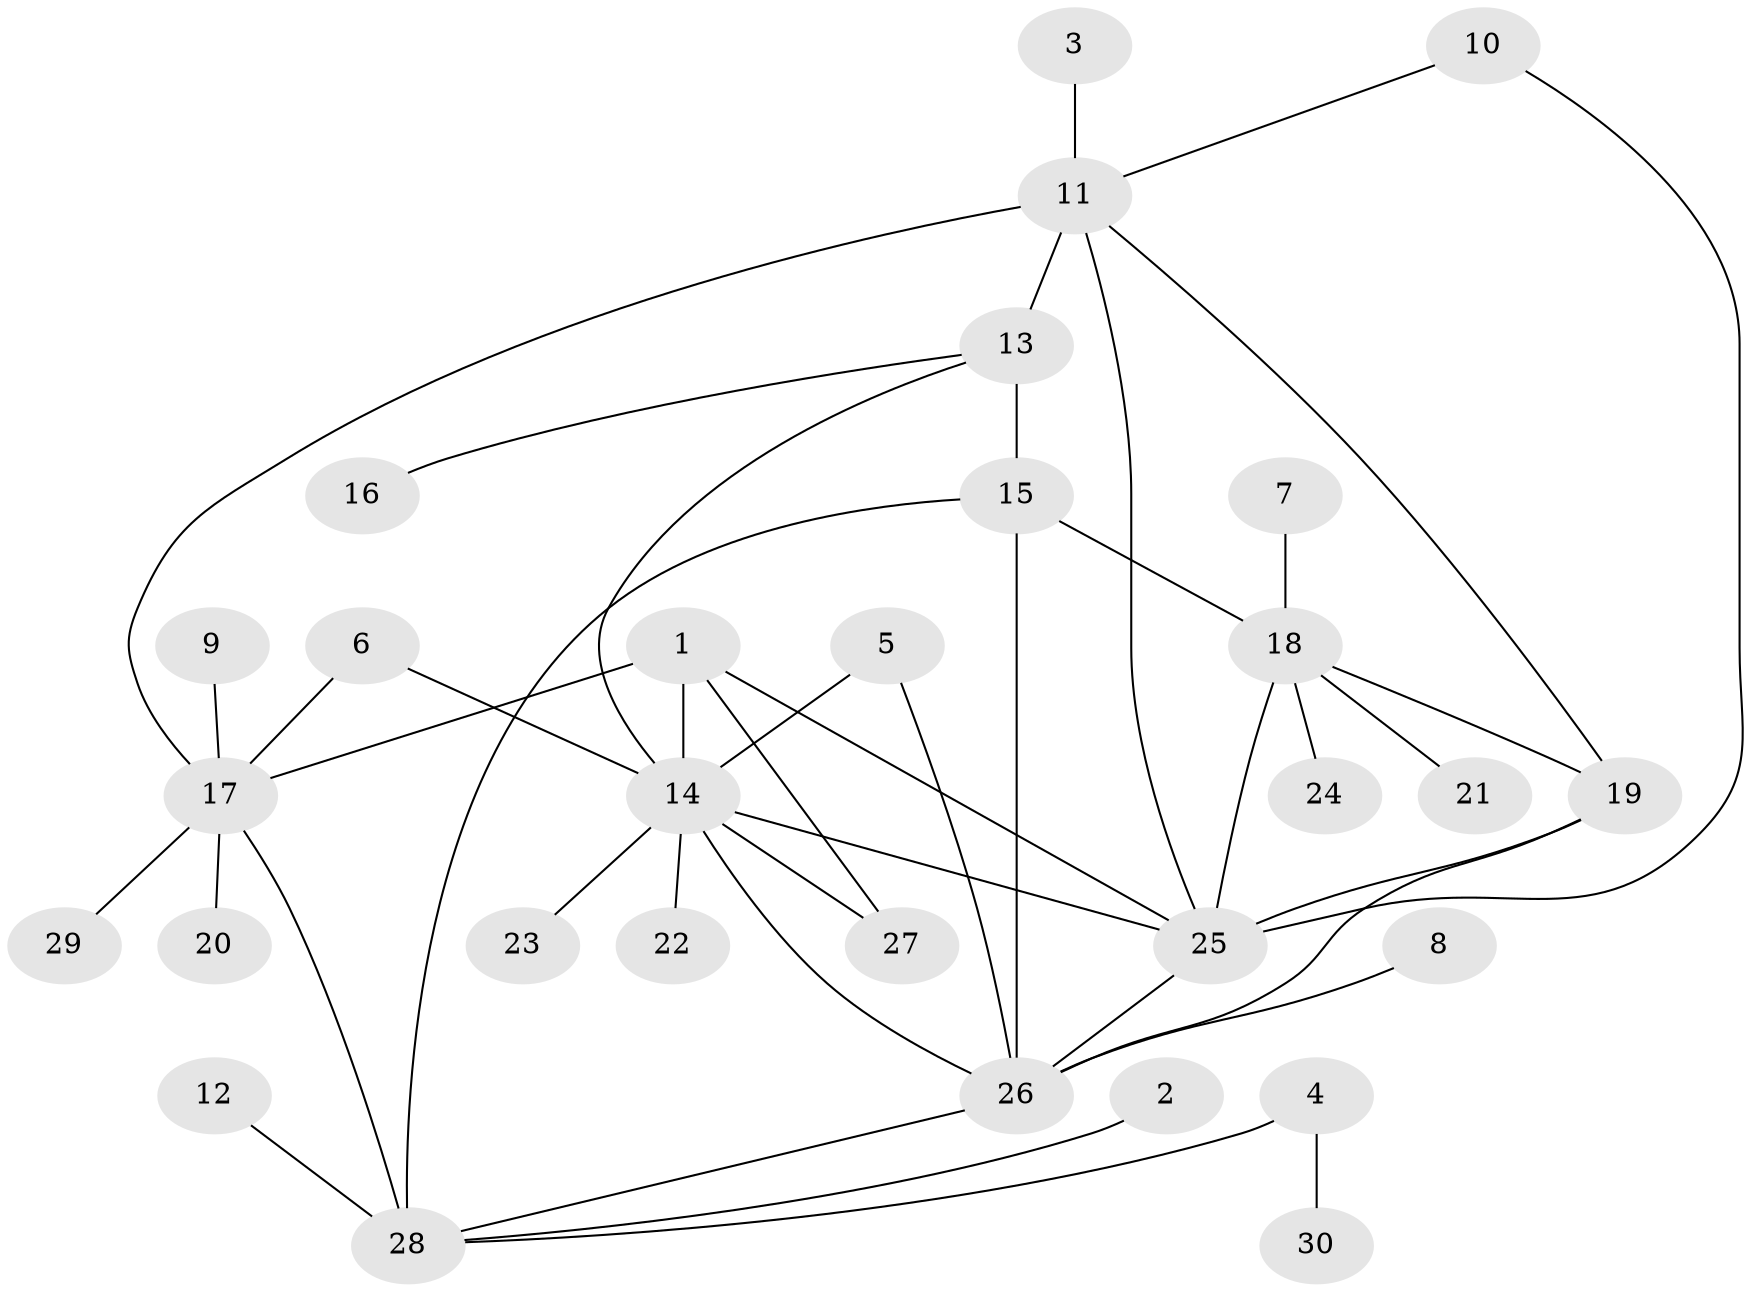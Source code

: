 // original degree distribution, {5: 0.03333333333333333, 4: 0.03333333333333333, 8: 0.03333333333333333, 9: 0.03333333333333333, 7: 0.016666666666666666, 3: 0.08333333333333333, 11: 0.016666666666666666, 10: 0.016666666666666666, 6: 0.016666666666666666, 1: 0.5166666666666667, 2: 0.2}
// Generated by graph-tools (version 1.1) at 2025/02/03/09/25 03:02:40]
// undirected, 30 vertices, 44 edges
graph export_dot {
graph [start="1"]
  node [color=gray90,style=filled];
  1;
  2;
  3;
  4;
  5;
  6;
  7;
  8;
  9;
  10;
  11;
  12;
  13;
  14;
  15;
  16;
  17;
  18;
  19;
  20;
  21;
  22;
  23;
  24;
  25;
  26;
  27;
  28;
  29;
  30;
  1 -- 14 [weight=1.0];
  1 -- 17 [weight=2.0];
  1 -- 25 [weight=1.0];
  1 -- 27 [weight=1.0];
  2 -- 28 [weight=1.0];
  3 -- 11 [weight=1.0];
  4 -- 28 [weight=1.0];
  4 -- 30 [weight=1.0];
  5 -- 14 [weight=1.0];
  5 -- 26 [weight=1.0];
  6 -- 14 [weight=1.0];
  6 -- 17 [weight=1.0];
  7 -- 18 [weight=1.0];
  8 -- 26 [weight=1.0];
  9 -- 17 [weight=1.0];
  10 -- 11 [weight=1.0];
  10 -- 25 [weight=1.0];
  11 -- 13 [weight=2.0];
  11 -- 17 [weight=1.0];
  11 -- 19 [weight=1.0];
  11 -- 25 [weight=1.0];
  12 -- 28 [weight=1.0];
  13 -- 14 [weight=1.0];
  13 -- 15 [weight=1.0];
  13 -- 16 [weight=1.0];
  14 -- 22 [weight=1.0];
  14 -- 23 [weight=1.0];
  14 -- 25 [weight=1.0];
  14 -- 26 [weight=1.0];
  14 -- 27 [weight=1.0];
  15 -- 18 [weight=2.0];
  15 -- 26 [weight=1.0];
  15 -- 28 [weight=2.0];
  17 -- 20 [weight=1.0];
  17 -- 28 [weight=1.0];
  17 -- 29 [weight=1.0];
  18 -- 19 [weight=1.0];
  18 -- 21 [weight=1.0];
  18 -- 24 [weight=1.0];
  18 -- 25 [weight=1.0];
  19 -- 25 [weight=1.0];
  19 -- 26 [weight=1.0];
  25 -- 26 [weight=1.0];
  26 -- 28 [weight=1.0];
}

